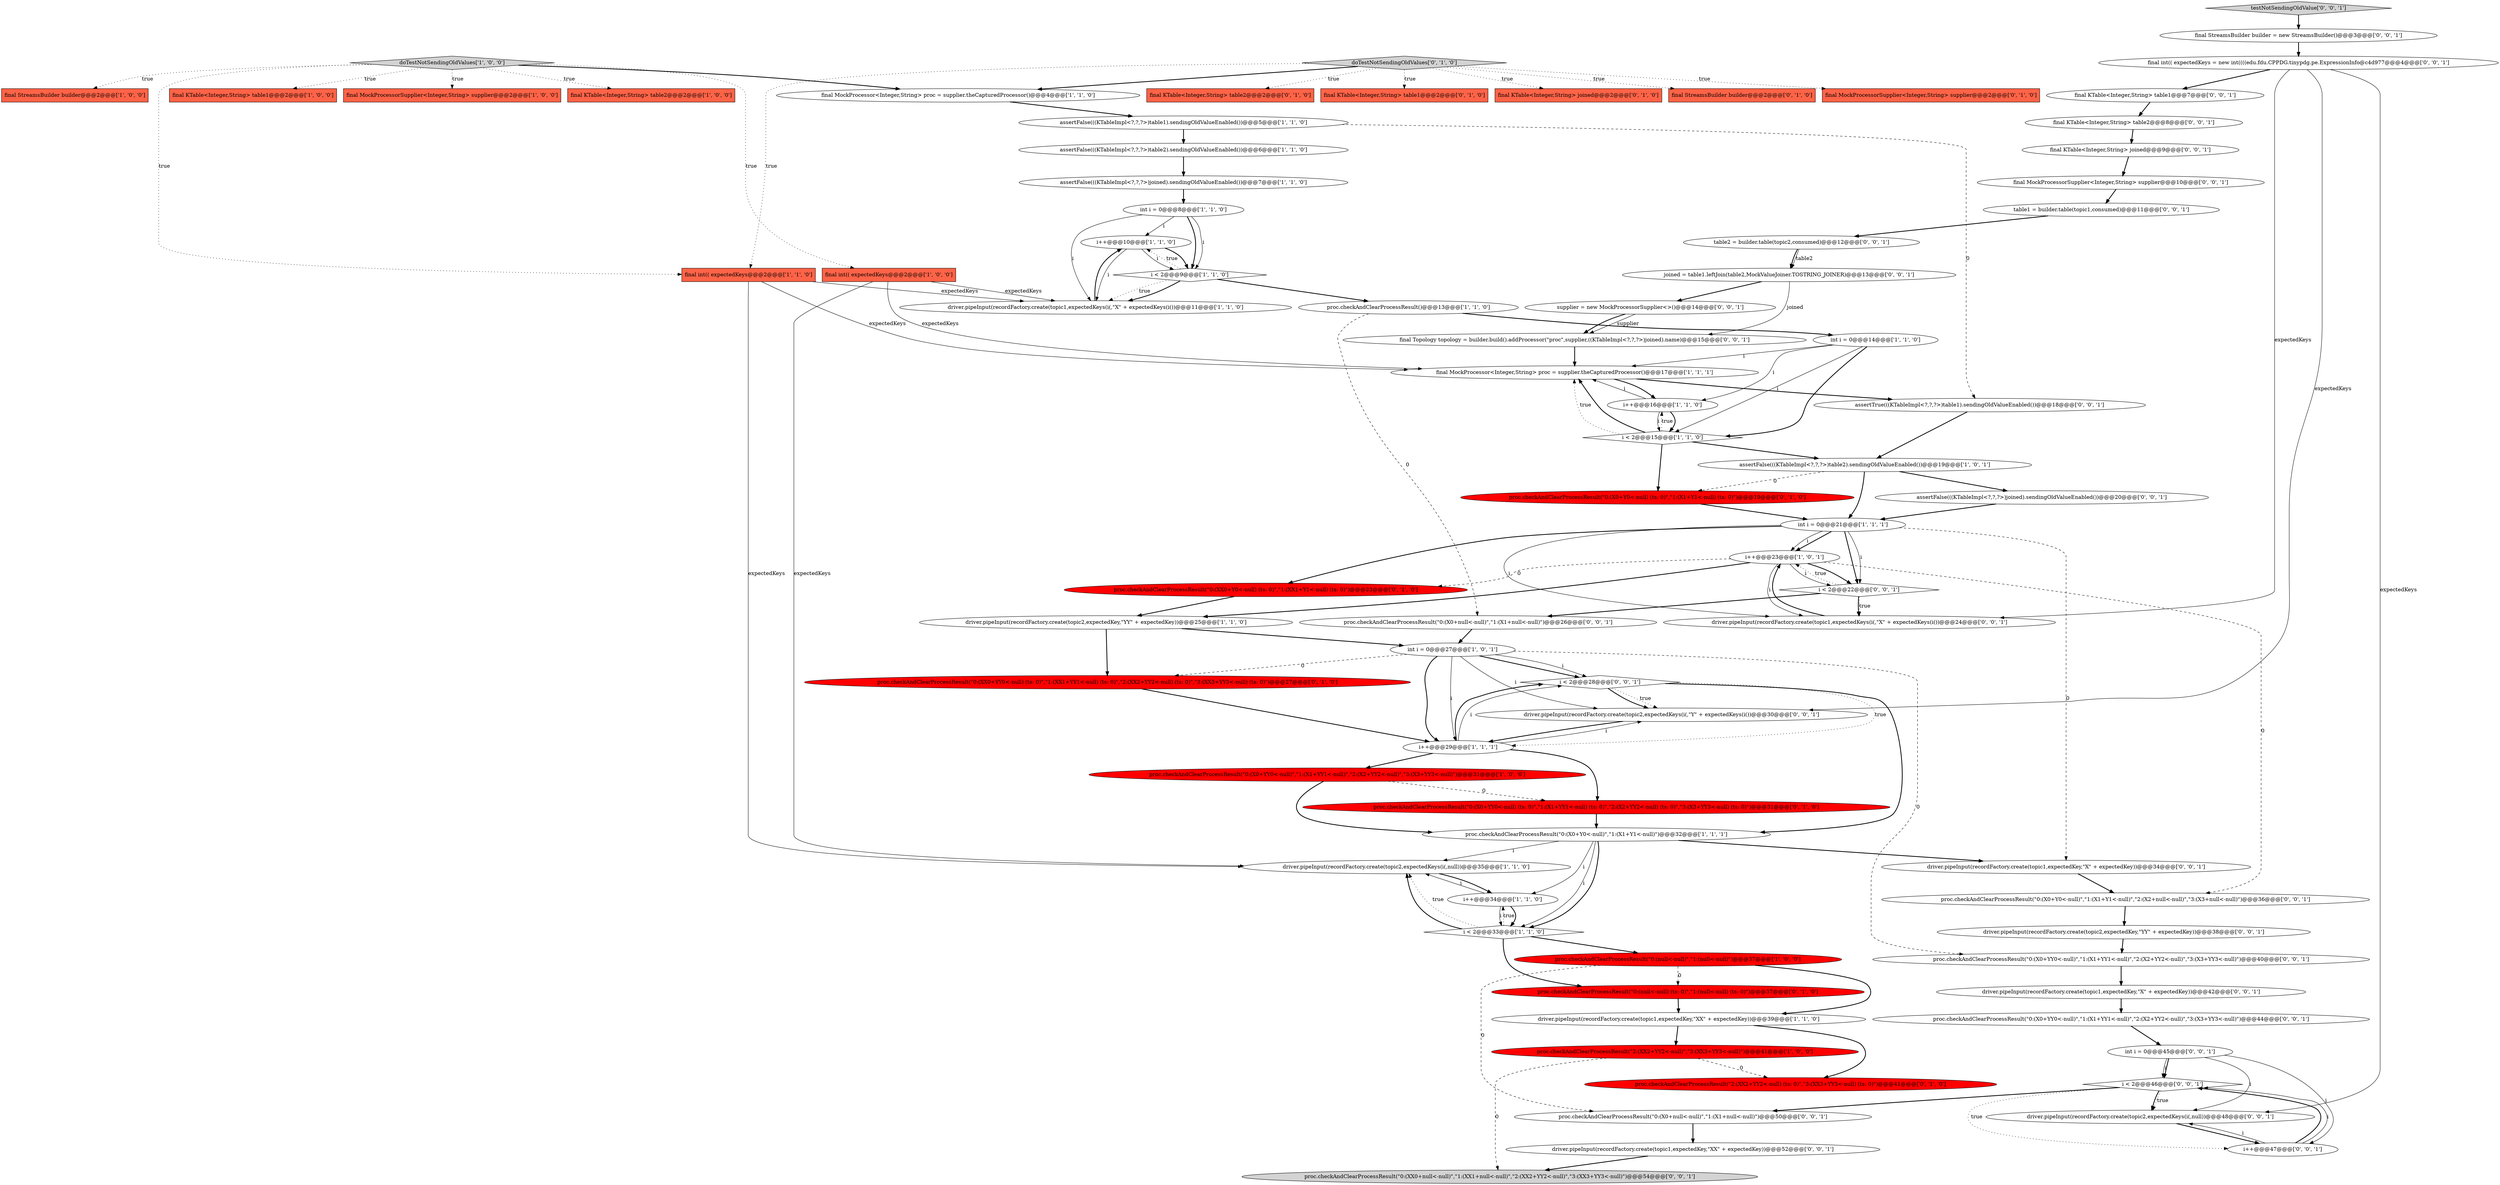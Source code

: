 digraph {
0 [style = filled, label = "driver.pipeInput(recordFactory.create(topic2,expectedKeys(i(,null))@@@35@@@['1', '1', '0']", fillcolor = white, shape = ellipse image = "AAA0AAABBB1BBB"];
43 [style = filled, label = "proc.checkAndClearProcessResult(\"0:(XX0+Y0<-null) (ts: 0)\",\"1:(XX1+Y1<-null) (ts: 0)\")@@@23@@@['0', '1', '0']", fillcolor = red, shape = ellipse image = "AAA1AAABBB2BBB"];
49 [style = filled, label = "proc.checkAndClearProcessResult(\"0:(X0+null<-null)\",\"1:(X1+null<-null)\")@@@26@@@['0', '0', '1']", fillcolor = white, shape = ellipse image = "AAA0AAABBB3BBB"];
69 [style = filled, label = "driver.pipeInput(recordFactory.create(topic1,expectedKeys(i(,\"X\" + expectedKeys(i())@@@24@@@['0', '0', '1']", fillcolor = white, shape = ellipse image = "AAA0AAABBB3BBB"];
13 [style = filled, label = "i < 2@@@15@@@['1', '1', '0']", fillcolor = white, shape = diamond image = "AAA0AAABBB1BBB"];
41 [style = filled, label = "proc.checkAndClearProcessResult(\"0:(X0+Y0<-null) (ts: 0)\",\"1:(X1+Y1<-null) (ts: 0)\")@@@19@@@['0', '1', '0']", fillcolor = red, shape = ellipse image = "AAA1AAABBB2BBB"];
68 [style = filled, label = "driver.pipeInput(recordFactory.create(topic1,expectedKey,\"XX\" + expectedKey))@@@52@@@['0', '0', '1']", fillcolor = white, shape = ellipse image = "AAA0AAABBB3BBB"];
36 [style = filled, label = "final StreamsBuilder builder@@@2@@@['0', '1', '0']", fillcolor = tomato, shape = box image = "AAA0AAABBB2BBB"];
42 [style = filled, label = "proc.checkAndClearProcessResult(\"0:(X0+YY0<-null) (ts: 0)\",\"1:(X1+YY1<-null) (ts: 0)\",\"2:(X2+YY2<-null) (ts: 0)\",\"3:(X3+YY3<-null) (ts: 0)\")@@@31@@@['0', '1', '0']", fillcolor = red, shape = ellipse image = "AAA1AAABBB2BBB"];
24 [style = filled, label = "final KTable<Integer,String> table1@@@2@@@['1', '0', '0']", fillcolor = tomato, shape = box image = "AAA0AAABBB1BBB"];
20 [style = filled, label = "int i = 0@@@21@@@['1', '1', '1']", fillcolor = white, shape = ellipse image = "AAA0AAABBB1BBB"];
9 [style = filled, label = "assertFalse(((KTableImpl<?,?,?>)table1).sendingOldValueEnabled())@@@5@@@['1', '1', '0']", fillcolor = white, shape = ellipse image = "AAA0AAABBB1BBB"];
5 [style = filled, label = "int i = 0@@@27@@@['1', '0', '1']", fillcolor = white, shape = ellipse image = "AAA0AAABBB1BBB"];
32 [style = filled, label = "assertFalse(((KTableImpl<?,?,?>)joined).sendingOldValueEnabled())@@@7@@@['1', '1', '0']", fillcolor = white, shape = ellipse image = "AAA0AAABBB1BBB"];
33 [style = filled, label = "i++@@@16@@@['1', '1', '0']", fillcolor = white, shape = ellipse image = "AAA0AAABBB1BBB"];
39 [style = filled, label = "proc.checkAndClearProcessResult(\"0:(null<-null) (ts: 0)\",\"1:(null<-null) (ts: 0)\")@@@37@@@['0', '1', '0']", fillcolor = red, shape = ellipse image = "AAA1AAABBB2BBB"];
31 [style = filled, label = "final int(( expectedKeys@@@2@@@['1', '1', '0']", fillcolor = tomato, shape = box image = "AAA0AAABBB1BBB"];
52 [style = filled, label = "assertTrue(((KTableImpl<?,?,?>)table1).sendingOldValueEnabled())@@@18@@@['0', '0', '1']", fillcolor = white, shape = ellipse image = "AAA0AAABBB3BBB"];
47 [style = filled, label = "i < 2@@@22@@@['0', '0', '1']", fillcolor = white, shape = diamond image = "AAA0AAABBB3BBB"];
2 [style = filled, label = "proc.checkAndClearProcessResult(\"0:(X0+Y0<-null)\",\"1:(X1+Y1<-null)\")@@@32@@@['1', '1', '1']", fillcolor = white, shape = ellipse image = "AAA0AAABBB1BBB"];
8 [style = filled, label = "final MockProcessor<Integer,String> proc = supplier.theCapturedProcessor()@@@17@@@['1', '1', '1']", fillcolor = white, shape = ellipse image = "AAA0AAABBB1BBB"];
51 [style = filled, label = "final int(( expectedKeys = new int((((edu.fdu.CPPDG.tinypdg.pe.ExpressionInfo@c4d977@@@4@@@['0', '0', '1']", fillcolor = white, shape = ellipse image = "AAA0AAABBB3BBB"];
54 [style = filled, label = "driver.pipeInput(recordFactory.create(topic2,expectedKeys(i(,null))@@@48@@@['0', '0', '1']", fillcolor = white, shape = ellipse image = "AAA0AAABBB3BBB"];
57 [style = filled, label = "proc.checkAndClearProcessResult(\"0:(X0+YY0<-null)\",\"1:(X1+YY1<-null)\",\"2:(X2+YY2<-null)\",\"3:(X3+YY3<-null)\")@@@44@@@['0', '0', '1']", fillcolor = white, shape = ellipse image = "AAA0AAABBB3BBB"];
58 [style = filled, label = "i < 2@@@46@@@['0', '0', '1']", fillcolor = white, shape = diamond image = "AAA0AAABBB3BBB"];
61 [style = filled, label = "supplier = new MockProcessorSupplier<>()@@@14@@@['0', '0', '1']", fillcolor = white, shape = ellipse image = "AAA0AAABBB3BBB"];
34 [style = filled, label = "final MockProcessorSupplier<Integer,String> supplier@@@2@@@['0', '1', '0']", fillcolor = tomato, shape = box image = "AAA0AAABBB2BBB"];
29 [style = filled, label = "assertFalse(((KTableImpl<?,?,?>)table2).sendingOldValueEnabled())@@@6@@@['1', '1', '0']", fillcolor = white, shape = ellipse image = "AAA0AAABBB1BBB"];
45 [style = filled, label = "proc.checkAndClearProcessResult(\"2:(XX2+YY2<-null) (ts: 0)\",\"3:(XX3+YY3<-null) (ts: 0)\")@@@41@@@['0', '1', '0']", fillcolor = red, shape = ellipse image = "AAA1AAABBB2BBB"];
59 [style = filled, label = "joined = table1.leftJoin(table2,MockValueJoiner.TOSTRING_JOINER)@@@13@@@['0', '0', '1']", fillcolor = white, shape = ellipse image = "AAA0AAABBB3BBB"];
62 [style = filled, label = "final Topology topology = builder.build().addProcessor(\"proc\",supplier,((KTableImpl<?,?,?>)joined).name)@@@15@@@['0', '0', '1']", fillcolor = white, shape = ellipse image = "AAA0AAABBB3BBB"];
63 [style = filled, label = "table1 = builder.table(topic1,consumed)@@@11@@@['0', '0', '1']", fillcolor = white, shape = ellipse image = "AAA0AAABBB3BBB"];
64 [style = filled, label = "driver.pipeInput(recordFactory.create(topic1,expectedKey,\"X\" + expectedKey))@@@34@@@['0', '0', '1']", fillcolor = white, shape = ellipse image = "AAA0AAABBB3BBB"];
27 [style = filled, label = "i++@@@10@@@['1', '1', '0']", fillcolor = white, shape = ellipse image = "AAA0AAABBB1BBB"];
50 [style = filled, label = "final KTable<Integer,String> table1@@@7@@@['0', '0', '1']", fillcolor = white, shape = ellipse image = "AAA0AAABBB3BBB"];
19 [style = filled, label = "i < 2@@@33@@@['1', '1', '0']", fillcolor = white, shape = diamond image = "AAA0AAABBB1BBB"];
48 [style = filled, label = "i < 2@@@28@@@['0', '0', '1']", fillcolor = white, shape = diamond image = "AAA0AAABBB3BBB"];
66 [style = filled, label = "assertFalse(((KTableImpl<?,?,?>)joined).sendingOldValueEnabled())@@@20@@@['0', '0', '1']", fillcolor = white, shape = ellipse image = "AAA0AAABBB3BBB"];
17 [style = filled, label = "doTestNotSendingOldValues['1', '0', '0']", fillcolor = lightgray, shape = diamond image = "AAA0AAABBB1BBB"];
71 [style = filled, label = "proc.checkAndClearProcessResult(\"0:(X0+YY0<-null)\",\"1:(X1+YY1<-null)\",\"2:(X2+YY2<-null)\",\"3:(X3+YY3<-null)\")@@@40@@@['0', '0', '1']", fillcolor = white, shape = ellipse image = "AAA0AAABBB3BBB"];
26 [style = filled, label = "final MockProcessorSupplier<Integer,String> supplier@@@2@@@['1', '0', '0']", fillcolor = tomato, shape = box image = "AAA0AAABBB1BBB"];
25 [style = filled, label = "final KTable<Integer,String> table2@@@2@@@['1', '0', '0']", fillcolor = tomato, shape = box image = "AAA0AAABBB1BBB"];
15 [style = filled, label = "proc.checkAndClearProcessResult()@@@13@@@['1', '1', '0']", fillcolor = white, shape = ellipse image = "AAA0AAABBB1BBB"];
37 [style = filled, label = "final KTable<Integer,String> table2@@@2@@@['0', '1', '0']", fillcolor = tomato, shape = box image = "AAA0AAABBB2BBB"];
14 [style = filled, label = "int i = 0@@@8@@@['1', '1', '0']", fillcolor = white, shape = ellipse image = "AAA0AAABBB1BBB"];
4 [style = filled, label = "driver.pipeInput(recordFactory.create(topic1,expectedKeys(i(,\"X\" + expectedKeys(i())@@@11@@@['1', '1', '0']", fillcolor = white, shape = ellipse image = "AAA0AAABBB1BBB"];
10 [style = filled, label = "assertFalse(((KTableImpl<?,?,?>)table2).sendingOldValueEnabled())@@@19@@@['1', '0', '1']", fillcolor = white, shape = ellipse image = "AAA0AAABBB1BBB"];
38 [style = filled, label = "final KTable<Integer,String> table1@@@2@@@['0', '1', '0']", fillcolor = tomato, shape = box image = "AAA0AAABBB2BBB"];
46 [style = filled, label = "proc.checkAndClearProcessResult(\"0:(X0+Y0<-null)\",\"1:(X1+Y1<-null)\",\"2:(X2+null<-null)\",\"3:(X3+null<-null)\")@@@36@@@['0', '0', '1']", fillcolor = white, shape = ellipse image = "AAA0AAABBB3BBB"];
3 [style = filled, label = "i < 2@@@9@@@['1', '1', '0']", fillcolor = white, shape = diamond image = "AAA0AAABBB1BBB"];
70 [style = filled, label = "proc.checkAndClearProcessResult(\"0:(XX0+null<-null)\",\"1:(XX1+null<-null)\",\"2:(XX2+YY2<-null)\",\"3:(XX3+YY3<-null)\")@@@54@@@['0', '0', '1']", fillcolor = lightgray, shape = ellipse image = "AAA0AAABBB3BBB"];
35 [style = filled, label = "final KTable<Integer,String> joined@@@2@@@['0', '1', '0']", fillcolor = tomato, shape = box image = "AAA0AAABBB2BBB"];
72 [style = filled, label = "driver.pipeInput(recordFactory.create(topic2,expectedKeys(i(,\"Y\" + expectedKeys(i())@@@30@@@['0', '0', '1']", fillcolor = white, shape = ellipse image = "AAA0AAABBB3BBB"];
30 [style = filled, label = "final MockProcessor<Integer,String> proc = supplier.theCapturedProcessor()@@@4@@@['1', '1', '0']", fillcolor = white, shape = ellipse image = "AAA0AAABBB1BBB"];
44 [style = filled, label = "doTestNotSendingOldValues['0', '1', '0']", fillcolor = lightgray, shape = diamond image = "AAA0AAABBB2BBB"];
56 [style = filled, label = "final KTable<Integer,String> table2@@@8@@@['0', '0', '1']", fillcolor = white, shape = ellipse image = "AAA0AAABBB3BBB"];
1 [style = filled, label = "int i = 0@@@14@@@['1', '1', '0']", fillcolor = white, shape = ellipse image = "AAA0AAABBB1BBB"];
65 [style = filled, label = "table2 = builder.table(topic2,consumed)@@@12@@@['0', '0', '1']", fillcolor = white, shape = ellipse image = "AAA0AAABBB3BBB"];
67 [style = filled, label = "driver.pipeInput(recordFactory.create(topic1,expectedKey,\"X\" + expectedKey))@@@42@@@['0', '0', '1']", fillcolor = white, shape = ellipse image = "AAA0AAABBB3BBB"];
74 [style = filled, label = "final KTable<Integer,String> joined@@@9@@@['0', '0', '1']", fillcolor = white, shape = ellipse image = "AAA0AAABBB3BBB"];
60 [style = filled, label = "int i = 0@@@45@@@['0', '0', '1']", fillcolor = white, shape = ellipse image = "AAA0AAABBB3BBB"];
12 [style = filled, label = "proc.checkAndClearProcessResult(\"0:(null<-null)\",\"1:(null<-null)\")@@@37@@@['1', '0', '0']", fillcolor = red, shape = ellipse image = "AAA1AAABBB1BBB"];
16 [style = filled, label = "driver.pipeInput(recordFactory.create(topic1,expectedKey,\"XX\" + expectedKey))@@@39@@@['1', '1', '0']", fillcolor = white, shape = ellipse image = "AAA0AAABBB1BBB"];
75 [style = filled, label = "proc.checkAndClearProcessResult(\"0:(X0+null<-null)\",\"1:(X1+null<-null)\")@@@50@@@['0', '0', '1']", fillcolor = white, shape = ellipse image = "AAA0AAABBB3BBB"];
53 [style = filled, label = "testNotSendingOldValue['0', '0', '1']", fillcolor = lightgray, shape = diamond image = "AAA0AAABBB3BBB"];
28 [style = filled, label = "i++@@@29@@@['1', '1', '1']", fillcolor = white, shape = ellipse image = "AAA0AAABBB1BBB"];
7 [style = filled, label = "final StreamsBuilder builder@@@2@@@['1', '0', '0']", fillcolor = tomato, shape = box image = "AAA0AAABBB1BBB"];
22 [style = filled, label = "proc.checkAndClearProcessResult(\"0:(X0+YY0<-null)\",\"1:(X1+YY1<-null)\",\"2:(X2+YY2<-null)\",\"3:(X3+YY3<-null)\")@@@31@@@['1', '0', '0']", fillcolor = red, shape = ellipse image = "AAA1AAABBB1BBB"];
40 [style = filled, label = "proc.checkAndClearProcessResult(\"0:(XX0+YY0<-null) (ts: 0)\",\"1:(XX1+YY1<-null) (ts: 0)\",\"2:(XX2+YY2<-null) (ts: 0)\",\"3:(XX3+YY3<-null) (ts: 0)\")@@@27@@@['0', '1', '0']", fillcolor = red, shape = ellipse image = "AAA1AAABBB2BBB"];
55 [style = filled, label = "final StreamsBuilder builder = new StreamsBuilder()@@@3@@@['0', '0', '1']", fillcolor = white, shape = ellipse image = "AAA0AAABBB3BBB"];
76 [style = filled, label = "final MockProcessorSupplier<Integer,String> supplier@@@10@@@['0', '0', '1']", fillcolor = white, shape = ellipse image = "AAA0AAABBB3BBB"];
77 [style = filled, label = "driver.pipeInput(recordFactory.create(topic2,expectedKey,\"YY\" + expectedKey))@@@38@@@['0', '0', '1']", fillcolor = white, shape = ellipse image = "AAA0AAABBB3BBB"];
23 [style = filled, label = "driver.pipeInput(recordFactory.create(topic2,expectedKey,\"YY\" + expectedKey))@@@25@@@['1', '1', '0']", fillcolor = white, shape = ellipse image = "AAA0AAABBB1BBB"];
6 [style = filled, label = "proc.checkAndClearProcessResult(\"2:(XX2+YY2<-null)\",\"3:(XX3+YY3<-null)\")@@@41@@@['1', '0', '0']", fillcolor = red, shape = ellipse image = "AAA1AAABBB1BBB"];
21 [style = filled, label = "final int(( expectedKeys@@@2@@@['1', '0', '0']", fillcolor = tomato, shape = box image = "AAA0AAABBB1BBB"];
11 [style = filled, label = "i++@@@34@@@['1', '1', '0']", fillcolor = white, shape = ellipse image = "AAA0AAABBB1BBB"];
18 [style = filled, label = "i++@@@23@@@['1', '0', '1']", fillcolor = white, shape = ellipse image = "AAA0AAABBB1BBB"];
73 [style = filled, label = "i++@@@47@@@['0', '0', '1']", fillcolor = white, shape = ellipse image = "AAA0AAABBB3BBB"];
5->48 [style = solid, label="i"];
18->43 [style = dashed, label="0"];
14->3 [style = bold, label=""];
10->66 [style = bold, label=""];
51->69 [style = solid, label="expectedKeys"];
73->58 [style = bold, label=""];
60->54 [style = solid, label="i"];
28->72 [style = solid, label="i"];
5->71 [style = dashed, label="0"];
6->70 [style = dashed, label="0"];
9->52 [style = dashed, label="0"];
50->56 [style = bold, label=""];
55->51 [style = bold, label=""];
47->69 [style = bold, label=""];
61->62 [style = solid, label="supplier"];
5->40 [style = dashed, label="0"];
18->46 [style = dashed, label="0"];
60->73 [style = solid, label="i"];
5->28 [style = bold, label=""];
41->20 [style = bold, label=""];
3->4 [style = bold, label=""];
1->13 [style = bold, label=""];
43->23 [style = bold, label=""];
59->61 [style = bold, label=""];
47->49 [style = bold, label=""];
3->27 [style = dotted, label="true"];
71->67 [style = bold, label=""];
10->41 [style = dashed, label="0"];
14->27 [style = solid, label="i"];
22->42 [style = dashed, label="0"];
51->50 [style = bold, label=""];
48->72 [style = dotted, label="true"];
66->20 [style = bold, label=""];
19->11 [style = dotted, label="true"];
44->34 [style = dotted, label="true"];
20->69 [style = solid, label="i"];
48->72 [style = bold, label=""];
75->68 [style = bold, label=""];
20->43 [style = bold, label=""];
67->57 [style = bold, label=""];
5->28 [style = solid, label="i"];
14->4 [style = solid, label="i"];
28->42 [style = bold, label=""];
69->18 [style = bold, label=""];
11->0 [style = solid, label="i"];
9->29 [style = bold, label=""];
1->13 [style = solid, label="i"];
58->75 [style = bold, label=""];
17->26 [style = dotted, label="true"];
51->54 [style = solid, label="expectedKeys"];
42->2 [style = bold, label=""];
59->62 [style = solid, label="joined"];
48->2 [style = bold, label=""];
19->12 [style = bold, label=""];
2->19 [style = solid, label="i"];
16->45 [style = bold, label=""];
58->54 [style = dotted, label="true"];
16->6 [style = bold, label=""];
19->39 [style = bold, label=""];
68->70 [style = bold, label=""];
48->28 [style = dotted, label="true"];
57->60 [style = bold, label=""];
44->37 [style = dotted, label="true"];
18->47 [style = solid, label="i"];
33->13 [style = bold, label=""];
58->54 [style = bold, label=""];
44->35 [style = dotted, label="true"];
20->18 [style = bold, label=""];
58->73 [style = dotted, label="true"];
6->45 [style = dashed, label="0"];
18->69 [style = solid, label="i"];
19->0 [style = dotted, label="true"];
29->32 [style = bold, label=""];
44->38 [style = dotted, label="true"];
77->71 [style = bold, label=""];
44->31 [style = dotted, label="true"];
21->0 [style = solid, label="expectedKeys"];
51->72 [style = solid, label="expectedKeys"];
27->4 [style = solid, label="i"];
49->5 [style = bold, label=""];
17->21 [style = dotted, label="true"];
12->39 [style = dashed, label="0"];
44->30 [style = bold, label=""];
13->10 [style = bold, label=""];
8->33 [style = bold, label=""];
39->16 [style = bold, label=""];
54->73 [style = bold, label=""];
22->2 [style = bold, label=""];
23->5 [style = bold, label=""];
18->23 [style = bold, label=""];
63->65 [style = bold, label=""];
18->47 [style = bold, label=""];
5->72 [style = solid, label="i"];
31->8 [style = solid, label="expectedKeys"];
46->77 [style = bold, label=""];
2->64 [style = bold, label=""];
0->11 [style = bold, label=""];
32->14 [style = bold, label=""];
30->9 [style = bold, label=""];
14->3 [style = solid, label="i"];
8->52 [style = bold, label=""];
19->0 [style = bold, label=""];
13->41 [style = bold, label=""];
65->59 [style = solid, label="table2"];
60->58 [style = bold, label=""];
31->4 [style = solid, label="expectedKeys"];
2->11 [style = solid, label="i"];
17->25 [style = dotted, label="true"];
13->33 [style = dotted, label="true"];
13->8 [style = dotted, label="true"];
11->19 [style = solid, label="i"];
72->28 [style = bold, label=""];
2->0 [style = solid, label="i"];
73->58 [style = solid, label="i"];
56->74 [style = bold, label=""];
47->18 [style = dotted, label="true"];
33->8 [style = solid, label="i"];
28->22 [style = bold, label=""];
61->62 [style = bold, label=""];
62->8 [style = bold, label=""];
17->24 [style = dotted, label="true"];
15->1 [style = bold, label=""];
47->69 [style = dotted, label="true"];
53->55 [style = bold, label=""];
12->75 [style = dashed, label="0"];
10->20 [style = bold, label=""];
2->19 [style = bold, label=""];
31->0 [style = solid, label="expectedKeys"];
27->3 [style = bold, label=""];
20->64 [style = dashed, label="0"];
44->36 [style = dotted, label="true"];
3->4 [style = dotted, label="true"];
1->8 [style = solid, label="i"];
3->15 [style = bold, label=""];
73->54 [style = solid, label="i"];
12->16 [style = bold, label=""];
17->30 [style = bold, label=""];
40->28 [style = bold, label=""];
52->10 [style = bold, label=""];
11->19 [style = bold, label=""];
28->48 [style = solid, label="i"];
64->46 [style = bold, label=""];
20->47 [style = bold, label=""];
1->33 [style = solid, label="i"];
33->13 [style = solid, label="i"];
20->18 [style = solid, label="i"];
17->31 [style = dotted, label="true"];
15->49 [style = dashed, label="0"];
23->40 [style = bold, label=""];
20->47 [style = solid, label="i"];
21->4 [style = solid, label="expectedKeys"];
4->27 [style = bold, label=""];
65->59 [style = bold, label=""];
5->48 [style = bold, label=""];
28->48 [style = bold, label=""];
17->7 [style = dotted, label="true"];
21->8 [style = solid, label="expectedKeys"];
13->8 [style = bold, label=""];
76->63 [style = bold, label=""];
27->3 [style = solid, label="i"];
60->58 [style = solid, label="i"];
74->76 [style = bold, label=""];
}
